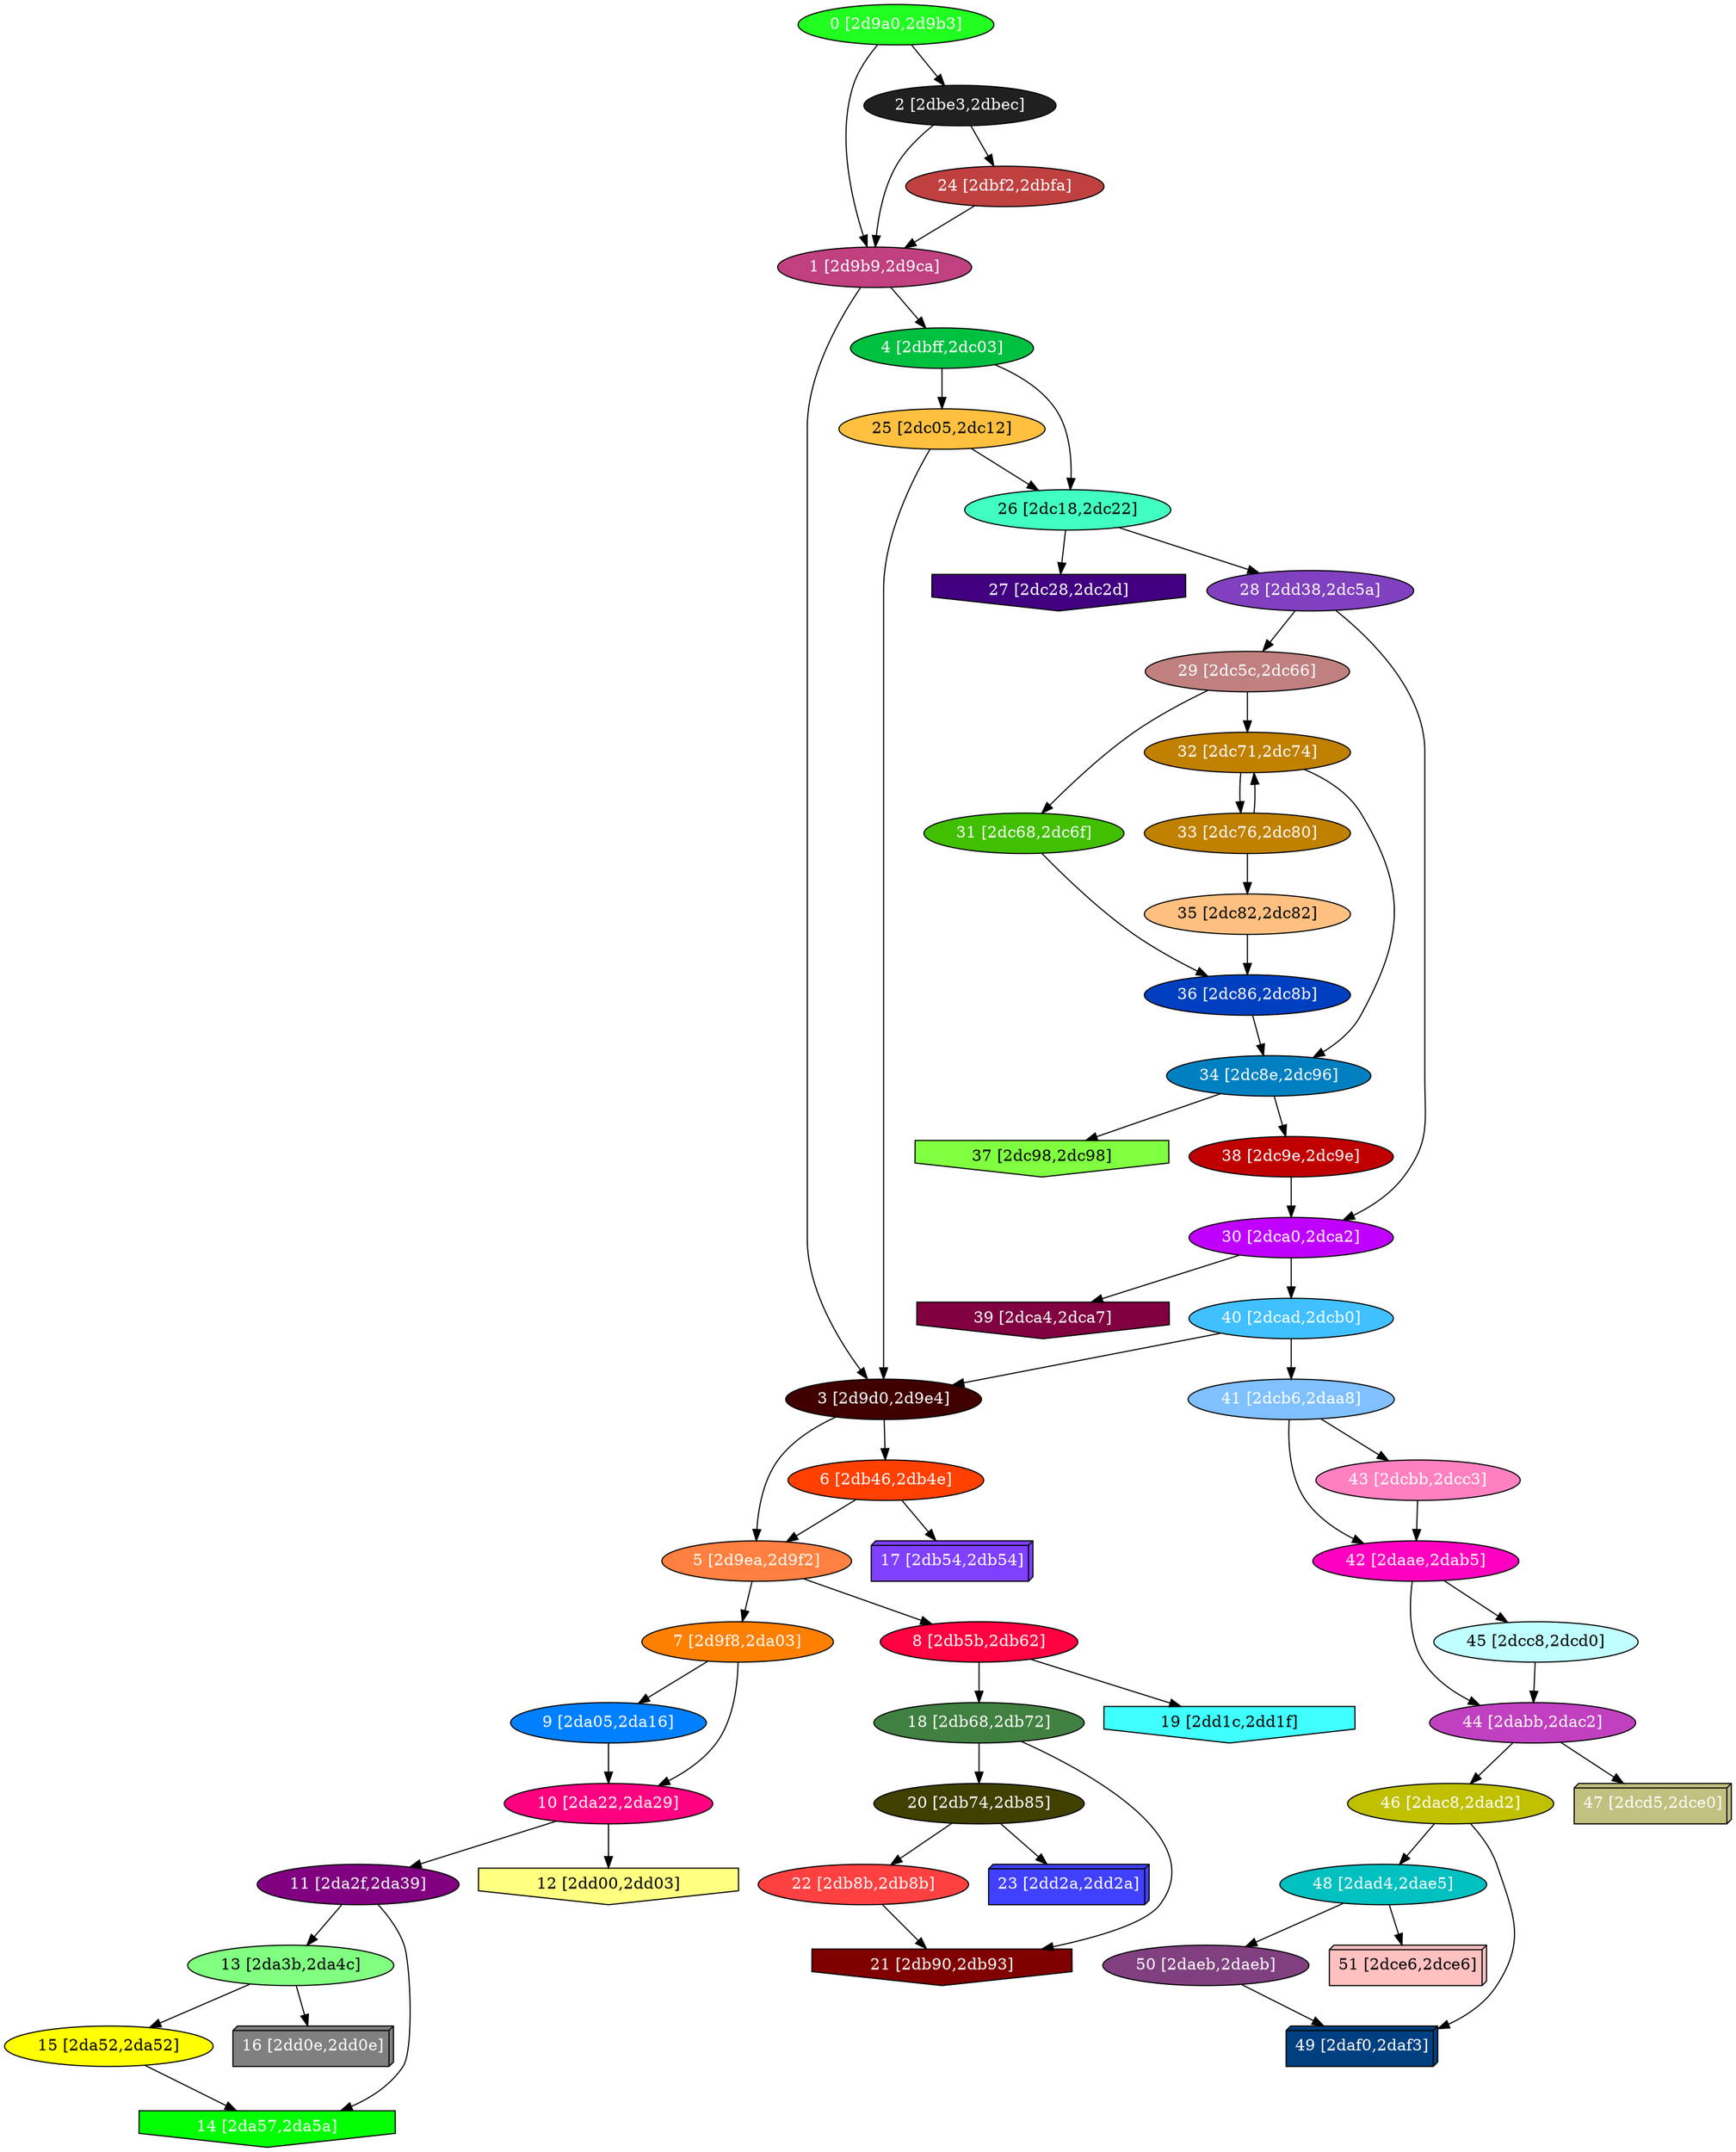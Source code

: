 diGraph libnss3{
	libnss3_0  [style=filled fillcolor="#20FF20" fontcolor="#ffffff" shape=oval label="0 [2d9a0,2d9b3]"]
	libnss3_1  [style=filled fillcolor="#C04080" fontcolor="#ffffff" shape=oval label="1 [2d9b9,2d9ca]"]
	libnss3_2  [style=filled fillcolor="#202020" fontcolor="#ffffff" shape=oval label="2 [2dbe3,2dbec]"]
	libnss3_3  [style=filled fillcolor="#400000" fontcolor="#ffffff" shape=oval label="3 [2d9d0,2d9e4]"]
	libnss3_4  [style=filled fillcolor="#00C040" fontcolor="#ffffff" shape=oval label="4 [2dbff,2dc03]"]
	libnss3_5  [style=filled fillcolor="#FF8040" fontcolor="#ffffff" shape=oval label="5 [2d9ea,2d9f2]"]
	libnss3_6  [style=filled fillcolor="#FF4000" fontcolor="#ffffff" shape=oval label="6 [2db46,2db4e]"]
	libnss3_7  [style=filled fillcolor="#FF8000" fontcolor="#ffffff" shape=oval label="7 [2d9f8,2da03]"]
	libnss3_8  [style=filled fillcolor="#FF0040" fontcolor="#ffffff" shape=oval label="8 [2db5b,2db62]"]
	libnss3_9  [style=filled fillcolor="#0080FF" fontcolor="#ffffff" shape=oval label="9 [2da05,2da16]"]
	libnss3_a  [style=filled fillcolor="#FF0080" fontcolor="#ffffff" shape=oval label="10 [2da22,2da29]"]
	libnss3_b  [style=filled fillcolor="#800080" fontcolor="#ffffff" shape=oval label="11 [2da2f,2da39]"]
	libnss3_c  [style=filled fillcolor="#FFFF80" fontcolor="#000000" shape=invhouse label="12 [2dd00,2dd03]"]
	libnss3_d  [style=filled fillcolor="#80FF80" fontcolor="#000000" shape=oval label="13 [2da3b,2da4c]"]
	libnss3_e  [style=filled fillcolor="#00FF00" fontcolor="#ffffff" shape=invhouse label="14 [2da57,2da5a]"]
	libnss3_f  [style=filled fillcolor="#FFFF00" fontcolor="#000000" shape=oval label="15 [2da52,2da52]"]
	libnss3_10  [style=filled fillcolor="#808080" fontcolor="#ffffff" shape=box3d label="16 [2dd0e,2dd0e]"]
	libnss3_11  [style=filled fillcolor="#8040FF" fontcolor="#ffffff" shape=box3d label="17 [2db54,2db54]"]
	libnss3_12  [style=filled fillcolor="#408040" fontcolor="#ffffff" shape=oval label="18 [2db68,2db72]"]
	libnss3_13  [style=filled fillcolor="#40FFFF" fontcolor="#000000" shape=invhouse label="19 [2dd1c,2dd1f]"]
	libnss3_14  [style=filled fillcolor="#404000" fontcolor="#ffffff" shape=oval label="20 [2db74,2db85]"]
	libnss3_15  [style=filled fillcolor="#800000" fontcolor="#ffffff" shape=invhouse label="21 [2db90,2db93]"]
	libnss3_16  [style=filled fillcolor="#FF4040" fontcolor="#ffffff" shape=oval label="22 [2db8b,2db8b]"]
	libnss3_17  [style=filled fillcolor="#4040FF" fontcolor="#ffffff" shape=box3d label="23 [2dd2a,2dd2a]"]
	libnss3_18  [style=filled fillcolor="#C04040" fontcolor="#ffffff" shape=oval label="24 [2dbf2,2dbfa]"]
	libnss3_19  [style=filled fillcolor="#FFC040" fontcolor="#000000" shape=oval label="25 [2dc05,2dc12]"]
	libnss3_1a  [style=filled fillcolor="#40FFC0" fontcolor="#000000" shape=oval label="26 [2dc18,2dc22]"]
	libnss3_1b  [style=filled fillcolor="#400080" fontcolor="#ffffff" shape=invhouse label="27 [2dc28,2dc2d]"]
	libnss3_1c  [style=filled fillcolor="#8040C0" fontcolor="#ffffff" shape=oval label="28 [2dd38,2dc5a]"]
	libnss3_1d  [style=filled fillcolor="#C08080" fontcolor="#ffffff" shape=oval label="29 [2dc5c,2dc66]"]
	libnss3_1e  [style=filled fillcolor="#C000FF" fontcolor="#ffffff" shape=oval label="30 [2dca0,2dca2]"]
	libnss3_1f  [style=filled fillcolor="#40C000" fontcolor="#ffffff" shape=oval label="31 [2dc68,2dc6f]"]
	libnss3_20  [style=filled fillcolor="#C08000" fontcolor="#ffffff" shape=oval label="32 [2dc71,2dc74]"]
	libnss3_21  [style=filled fillcolor="#C08000" fontcolor="#ffffff" shape=oval label="33 [2dc76,2dc80]"]
	libnss3_22  [style=filled fillcolor="#0080C0" fontcolor="#ffffff" shape=oval label="34 [2dc8e,2dc96]"]
	libnss3_23  [style=filled fillcolor="#FFC080" fontcolor="#000000" shape=oval label="35 [2dc82,2dc82]"]
	libnss3_24  [style=filled fillcolor="#0040C0" fontcolor="#ffffff" shape=oval label="36 [2dc86,2dc8b]"]
	libnss3_25  [style=filled fillcolor="#80FF40" fontcolor="#000000" shape=invhouse label="37 [2dc98,2dc98]"]
	libnss3_26  [style=filled fillcolor="#C00000" fontcolor="#ffffff" shape=oval label="38 [2dc9e,2dc9e]"]
	libnss3_27  [style=filled fillcolor="#800040" fontcolor="#ffffff" shape=invhouse label="39 [2dca4,2dca7]"]
	libnss3_28  [style=filled fillcolor="#40C0FF" fontcolor="#ffffff" shape=oval label="40 [2dcad,2dcb0]"]
	libnss3_29  [style=filled fillcolor="#80C0FF" fontcolor="#ffffff" shape=oval label="41 [2dcb6,2daa8]"]
	libnss3_2a  [style=filled fillcolor="#FF00C0" fontcolor="#ffffff" shape=oval label="42 [2daae,2dab5]"]
	libnss3_2b  [style=filled fillcolor="#FF80C0" fontcolor="#ffffff" shape=oval label="43 [2dcbb,2dcc3]"]
	libnss3_2c  [style=filled fillcolor="#C040C0" fontcolor="#ffffff" shape=oval label="44 [2dabb,2dac2]"]
	libnss3_2d  [style=filled fillcolor="#C0FFFF" fontcolor="#000000" shape=oval label="45 [2dcc8,2dcd0]"]
	libnss3_2e  [style=filled fillcolor="#C0C000" fontcolor="#ffffff" shape=oval label="46 [2dac8,2dad2]"]
	libnss3_2f  [style=filled fillcolor="#C0C080" fontcolor="#ffffff" shape=box3d label="47 [2dcd5,2dce0]"]
	libnss3_30  [style=filled fillcolor="#00C0C0" fontcolor="#ffffff" shape=oval label="48 [2dad4,2dae5]"]
	libnss3_31  [style=filled fillcolor="#004080" fontcolor="#ffffff" shape=box3d label="49 [2daf0,2daf3]"]
	libnss3_32  [style=filled fillcolor="#804080" fontcolor="#ffffff" shape=oval label="50 [2daeb,2daeb]"]
	libnss3_33  [style=filled fillcolor="#FFC0C0" fontcolor="#000000" shape=box3d label="51 [2dce6,2dce6]"]

	libnss3_0 -> libnss3_1
	libnss3_0 -> libnss3_2
	libnss3_1 -> libnss3_3
	libnss3_1 -> libnss3_4
	libnss3_2 -> libnss3_1
	libnss3_2 -> libnss3_18
	libnss3_3 -> libnss3_5
	libnss3_3 -> libnss3_6
	libnss3_4 -> libnss3_19
	libnss3_4 -> libnss3_1a
	libnss3_5 -> libnss3_7
	libnss3_5 -> libnss3_8
	libnss3_6 -> libnss3_5
	libnss3_6 -> libnss3_11
	libnss3_7 -> libnss3_9
	libnss3_7 -> libnss3_a
	libnss3_8 -> libnss3_12
	libnss3_8 -> libnss3_13
	libnss3_9 -> libnss3_a
	libnss3_a -> libnss3_b
	libnss3_a -> libnss3_c
	libnss3_b -> libnss3_d
	libnss3_b -> libnss3_e
	libnss3_d -> libnss3_f
	libnss3_d -> libnss3_10
	libnss3_f -> libnss3_e
	libnss3_12 -> libnss3_14
	libnss3_12 -> libnss3_15
	libnss3_14 -> libnss3_16
	libnss3_14 -> libnss3_17
	libnss3_16 -> libnss3_15
	libnss3_18 -> libnss3_1
	libnss3_19 -> libnss3_3
	libnss3_19 -> libnss3_1a
	libnss3_1a -> libnss3_1b
	libnss3_1a -> libnss3_1c
	libnss3_1c -> libnss3_1d
	libnss3_1c -> libnss3_1e
	libnss3_1d -> libnss3_1f
	libnss3_1d -> libnss3_20
	libnss3_1e -> libnss3_27
	libnss3_1e -> libnss3_28
	libnss3_1f -> libnss3_24
	libnss3_20 -> libnss3_21
	libnss3_20 -> libnss3_22
	libnss3_21 -> libnss3_20
	libnss3_21 -> libnss3_23
	libnss3_22 -> libnss3_25
	libnss3_22 -> libnss3_26
	libnss3_23 -> libnss3_24
	libnss3_24 -> libnss3_22
	libnss3_26 -> libnss3_1e
	libnss3_28 -> libnss3_3
	libnss3_28 -> libnss3_29
	libnss3_29 -> libnss3_2a
	libnss3_29 -> libnss3_2b
	libnss3_2a -> libnss3_2c
	libnss3_2a -> libnss3_2d
	libnss3_2b -> libnss3_2a
	libnss3_2c -> libnss3_2e
	libnss3_2c -> libnss3_2f
	libnss3_2d -> libnss3_2c
	libnss3_2e -> libnss3_30
	libnss3_2e -> libnss3_31
	libnss3_30 -> libnss3_32
	libnss3_30 -> libnss3_33
	libnss3_32 -> libnss3_31
}